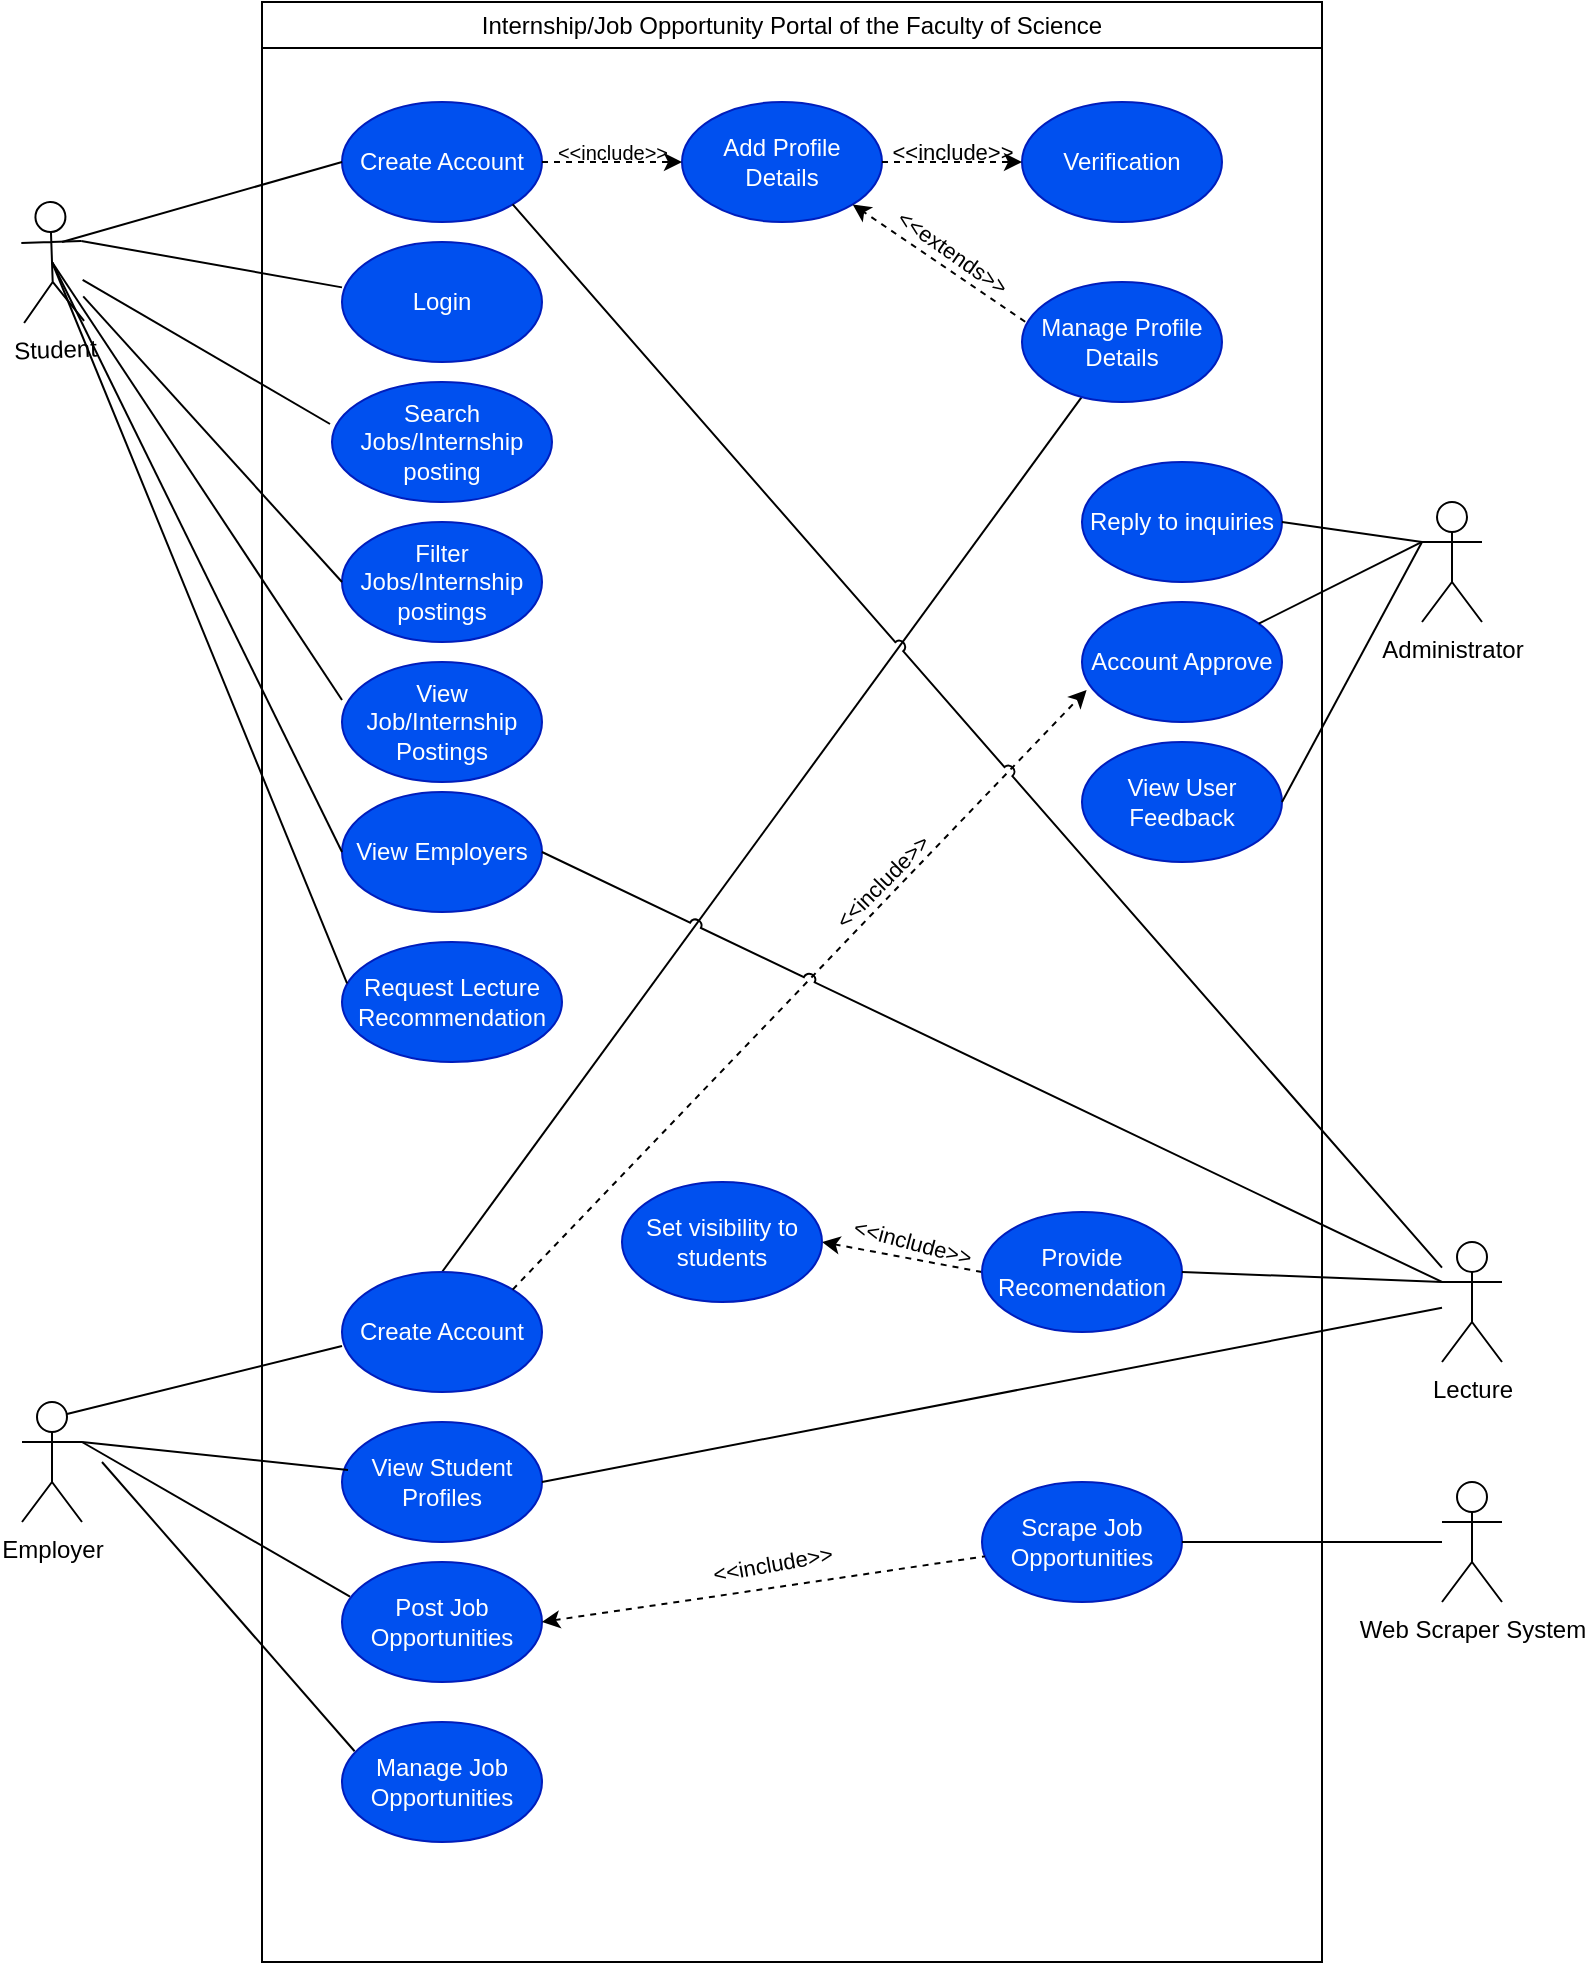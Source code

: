 <mxfile version="24.7.7">
  <diagram name="Page-1" id="mJqCjJkcsdnNDaewhTTc">
    <mxGraphModel dx="880" dy="426" grid="1" gridSize="10" guides="1" tooltips="1" connect="1" arrows="1" fold="1" page="1" pageScale="1" pageWidth="850" pageHeight="1100" math="0" shadow="0">
      <root>
        <mxCell id="0" />
        <mxCell id="1" parent="0" />
        <mxCell id="IS47KzOUH4WITXXJGDpX-1" value="Internship/Job Opportunity Portal of the Faculty of Science" style="swimlane;whiteSpace=wrap;html=1;fontStyle=0" vertex="1" parent="1">
          <mxGeometry x="210" y="200" width="530" height="980" as="geometry" />
        </mxCell>
        <mxCell id="IS47KzOUH4WITXXJGDpX-2" value="Create Account" style="ellipse;whiteSpace=wrap;html=1;fillColor=#0050ef;fontColor=#ffffff;strokeColor=#001DBC;" vertex="1" parent="IS47KzOUH4WITXXJGDpX-1">
          <mxGeometry x="40" y="50" width="100" height="60" as="geometry" />
        </mxCell>
        <mxCell id="IS47KzOUH4WITXXJGDpX-3" value="Search Jobs/Internship posting" style="ellipse;whiteSpace=wrap;html=1;fillColor=#0050ef;fontColor=#ffffff;strokeColor=#001DBC;" vertex="1" parent="IS47KzOUH4WITXXJGDpX-1">
          <mxGeometry x="35" y="190" width="110" height="60" as="geometry" />
        </mxCell>
        <mxCell id="IS47KzOUH4WITXXJGDpX-4" value="Add Profile Details" style="ellipse;whiteSpace=wrap;html=1;fillColor=#0050ef;fontColor=#ffffff;strokeColor=#001DBC;" vertex="1" parent="IS47KzOUH4WITXXJGDpX-1">
          <mxGeometry x="210" y="50" width="100" height="60" as="geometry" />
        </mxCell>
        <mxCell id="IS47KzOUH4WITXXJGDpX-5" value="Filter Jobs/Internship postings" style="ellipse;whiteSpace=wrap;html=1;fillColor=#0050ef;fontColor=#ffffff;strokeColor=#001DBC;" vertex="1" parent="IS47KzOUH4WITXXJGDpX-1">
          <mxGeometry x="40" y="260" width="100" height="60" as="geometry" />
        </mxCell>
        <mxCell id="IS47KzOUH4WITXXJGDpX-6" value="View Job/Internship Postings" style="ellipse;whiteSpace=wrap;html=1;fillColor=#0050ef;fontColor=#ffffff;strokeColor=#001DBC;" vertex="1" parent="IS47KzOUH4WITXXJGDpX-1">
          <mxGeometry x="40" y="330" width="100" height="60" as="geometry" />
        </mxCell>
        <mxCell id="IS47KzOUH4WITXXJGDpX-7" value="Request Lecture Recommendation" style="ellipse;whiteSpace=wrap;html=1;fillColor=#0050ef;fontColor=#ffffff;strokeColor=#001DBC;" vertex="1" parent="IS47KzOUH4WITXXJGDpX-1">
          <mxGeometry x="40" y="470" width="110" height="60" as="geometry" />
        </mxCell>
        <mxCell id="IS47KzOUH4WITXXJGDpX-8" value="" style="endArrow=classic;dashed=1;html=1;rounded=0;exitX=1;exitY=0.5;exitDx=0;exitDy=0;strokeColor=default;startArrow=none;startFill=0;endFill=1;" edge="1" parent="IS47KzOUH4WITXXJGDpX-1" source="IS47KzOUH4WITXXJGDpX-2">
          <mxGeometry width="50" height="50" relative="1" as="geometry">
            <mxPoint x="140" y="80" as="sourcePoint" />
            <mxPoint x="210" y="80" as="targetPoint" />
          </mxGeometry>
        </mxCell>
        <mxCell id="IS47KzOUH4WITXXJGDpX-9" value="&amp;lt;&amp;lt;include&amp;gt;&amp;gt;" style="text;html=1;align=center;verticalAlign=middle;resizable=0;points=[];autosize=1;strokeColor=none;fillColor=none;fontSize=10;" vertex="1" parent="IS47KzOUH4WITXXJGDpX-1">
          <mxGeometry x="135" y="60" width="80" height="30" as="geometry" />
        </mxCell>
        <mxCell id="IS47KzOUH4WITXXJGDpX-10" value="" style="endArrow=classic;dashed=1;html=1;rounded=0;exitX=0;exitY=0.5;exitDx=0;exitDy=0;entryX=1;entryY=0.5;entryDx=0;entryDy=0;startArrow=none;startFill=0;endFill=1;" edge="1" parent="IS47KzOUH4WITXXJGDpX-1" source="IS47KzOUH4WITXXJGDpX-27" target="IS47KzOUH4WITXXJGDpX-20">
          <mxGeometry width="50" height="50" relative="1" as="geometry">
            <mxPoint x="176" y="253" as="sourcePoint" />
            <mxPoint x="410" y="740" as="targetPoint" />
          </mxGeometry>
        </mxCell>
        <mxCell id="IS47KzOUH4WITXXJGDpX-11" value="&amp;lt;&amp;lt;include&amp;gt;&amp;gt;" style="text;html=1;align=center;verticalAlign=middle;resizable=0;points=[];autosize=1;strokeColor=none;fillColor=none;rotation=0;fontSize=11;" vertex="1" parent="IS47KzOUH4WITXXJGDpX-1">
          <mxGeometry x="305" y="60" width="80" height="30" as="geometry" />
        </mxCell>
        <mxCell id="IS47KzOUH4WITXXJGDpX-12" value="" style="endArrow=classic;dashed=1;html=1;rounded=0;entryX=1;entryY=1;entryDx=0;entryDy=0;exitX=0.016;exitY=0.331;exitDx=0;exitDy=0;exitPerimeter=0;startArrow=none;startFill=0;endFill=1;" edge="1" parent="IS47KzOUH4WITXXJGDpX-1" source="IS47KzOUH4WITXXJGDpX-24" target="IS47KzOUH4WITXXJGDpX-4">
          <mxGeometry width="50" height="50" relative="1" as="geometry">
            <mxPoint x="204" y="291.98" as="sourcePoint" />
            <mxPoint x="450" y="450" as="targetPoint" />
          </mxGeometry>
        </mxCell>
        <mxCell id="IS47KzOUH4WITXXJGDpX-13" value="&amp;lt;&amp;lt;include&amp;gt;&amp;gt;" style="text;html=1;align=center;verticalAlign=middle;resizable=0;points=[];autosize=1;strokeColor=none;fillColor=none;rotation=15;fontSize=11;" vertex="1" parent="IS47KzOUH4WITXXJGDpX-1">
          <mxGeometry x="285" y="605" width="80" height="30" as="geometry" />
        </mxCell>
        <mxCell id="IS47KzOUH4WITXXJGDpX-14" value="&amp;lt;&amp;lt;include&amp;gt;&amp;gt;" style="text;html=1;align=center;verticalAlign=middle;resizable=0;points=[];autosize=1;strokeColor=none;fillColor=none;rotation=-45;fontSize=11;" vertex="1" parent="IS47KzOUH4WITXXJGDpX-1">
          <mxGeometry x="270" y="425" width="80" height="30" as="geometry" />
        </mxCell>
        <mxCell id="IS47KzOUH4WITXXJGDpX-53" style="rounded=0;orthogonalLoop=1;jettySize=auto;html=1;exitX=0.5;exitY=0;exitDx=0;exitDy=0;endArrow=none;endFill=0;" edge="1" parent="IS47KzOUH4WITXXJGDpX-1" source="IS47KzOUH4WITXXJGDpX-15" target="IS47KzOUH4WITXXJGDpX-24">
          <mxGeometry relative="1" as="geometry" />
        </mxCell>
        <mxCell id="IS47KzOUH4WITXXJGDpX-15" value="Create Account" style="ellipse;whiteSpace=wrap;html=1;fillColor=#0050ef;fontColor=#ffffff;strokeColor=#001DBC;" vertex="1" parent="IS47KzOUH4WITXXJGDpX-1">
          <mxGeometry x="40" y="635" width="100" height="60" as="geometry" />
        </mxCell>
        <mxCell id="IS47KzOUH4WITXXJGDpX-16" value="View Student Profiles" style="ellipse;whiteSpace=wrap;html=1;fillColor=#0050ef;fontColor=#ffffff;strokeColor=#001DBC;" vertex="1" parent="IS47KzOUH4WITXXJGDpX-1">
          <mxGeometry x="40" y="710" width="100" height="60" as="geometry" />
        </mxCell>
        <mxCell id="IS47KzOUH4WITXXJGDpX-17" value="Post Job Opportunities" style="ellipse;whiteSpace=wrap;html=1;fillColor=#0050ef;fontColor=#ffffff;strokeColor=#001DBC;" vertex="1" parent="IS47KzOUH4WITXXJGDpX-1">
          <mxGeometry x="40" y="780" width="100" height="60" as="geometry" />
        </mxCell>
        <mxCell id="IS47KzOUH4WITXXJGDpX-19" value="" style="endArrow=classic;dashed=1;html=1;rounded=0;exitX=1;exitY=0;exitDx=0;exitDy=0;entryX=0.023;entryY=0.733;entryDx=0;entryDy=0;entryPerimeter=0;startArrow=none;startFill=0;jumpStyle=gap;endFill=1;" edge="1" parent="IS47KzOUH4WITXXJGDpX-1" source="IS47KzOUH4WITXXJGDpX-15" target="IS47KzOUH4WITXXJGDpX-29">
          <mxGeometry width="50" height="50" relative="1" as="geometry">
            <mxPoint x="166" y="193" as="sourcePoint" />
            <mxPoint x="213" y="308" as="targetPoint" />
          </mxGeometry>
        </mxCell>
        <mxCell id="IS47KzOUH4WITXXJGDpX-20" value="Set visibility to students" style="ellipse;whiteSpace=wrap;html=1;fillColor=#0050ef;fontColor=#ffffff;strokeColor=#001DBC;" vertex="1" parent="IS47KzOUH4WITXXJGDpX-1">
          <mxGeometry x="180" y="590" width="100" height="60" as="geometry" />
        </mxCell>
        <mxCell id="IS47KzOUH4WITXXJGDpX-21" value="Login" style="ellipse;whiteSpace=wrap;html=1;fillColor=#0050ef;fontColor=#ffffff;strokeColor=#001DBC;" vertex="1" parent="IS47KzOUH4WITXXJGDpX-1">
          <mxGeometry x="40" y="120" width="100" height="60" as="geometry" />
        </mxCell>
        <mxCell id="IS47KzOUH4WITXXJGDpX-22" value="Verification" style="ellipse;whiteSpace=wrap;html=1;fillColor=#0050ef;fontColor=#ffffff;strokeColor=#001DBC;" vertex="1" parent="IS47KzOUH4WITXXJGDpX-1">
          <mxGeometry x="380" y="50" width="100" height="60" as="geometry" />
        </mxCell>
        <mxCell id="IS47KzOUH4WITXXJGDpX-23" value="" style="endArrow=classic;dashed=1;html=1;rounded=0;exitX=1;exitY=0.5;exitDx=0;exitDy=0;entryX=0;entryY=0.5;entryDx=0;entryDy=0;startArrow=none;startFill=0;endFill=1;" edge="1" parent="IS47KzOUH4WITXXJGDpX-1" source="IS47KzOUH4WITXXJGDpX-4" target="IS47KzOUH4WITXXJGDpX-22">
          <mxGeometry width="50" height="50" relative="1" as="geometry">
            <mxPoint x="146" y="233" as="sourcePoint" />
            <mxPoint x="224.485" y="268.883" as="targetPoint" />
            <Array as="points">
              <mxPoint x="350" y="80" />
            </Array>
          </mxGeometry>
        </mxCell>
        <mxCell id="IS47KzOUH4WITXXJGDpX-24" value="Manage Profile Details" style="ellipse;whiteSpace=wrap;html=1;fillColor=#0050ef;fontColor=#ffffff;strokeColor=#001DBC;" vertex="1" parent="IS47KzOUH4WITXXJGDpX-1">
          <mxGeometry x="380" y="140" width="100" height="60" as="geometry" />
        </mxCell>
        <mxCell id="IS47KzOUH4WITXXJGDpX-25" value="&amp;lt;&amp;lt;extends&amp;gt;&amp;gt;" style="text;html=1;align=center;verticalAlign=middle;resizable=0;points=[];autosize=1;strokeColor=none;fillColor=none;rotation=35;fontSize=11;" vertex="1" parent="IS47KzOUH4WITXXJGDpX-1">
          <mxGeometry x="300" y="110" width="90" height="30" as="geometry" />
        </mxCell>
        <mxCell id="IS47KzOUH4WITXXJGDpX-27" value="Provide Recomendation" style="ellipse;whiteSpace=wrap;html=1;fillColor=#0050ef;fontColor=#ffffff;strokeColor=#001DBC;" vertex="1" parent="IS47KzOUH4WITXXJGDpX-1">
          <mxGeometry x="360" y="605" width="100" height="60" as="geometry" />
        </mxCell>
        <mxCell id="IS47KzOUH4WITXXJGDpX-28" value="Manage Job Opportunities" style="ellipse;whiteSpace=wrap;html=1;fillColor=#0050ef;fontColor=#ffffff;strokeColor=#001DBC;" vertex="1" parent="IS47KzOUH4WITXXJGDpX-1">
          <mxGeometry x="40" y="860" width="100" height="60" as="geometry" />
        </mxCell>
        <mxCell id="IS47KzOUH4WITXXJGDpX-29" value="Account Approve" style="ellipse;whiteSpace=wrap;html=1;fillColor=#0050ef;fontColor=#ffffff;strokeColor=#001DBC;" vertex="1" parent="IS47KzOUH4WITXXJGDpX-1">
          <mxGeometry x="410" y="300" width="100" height="60" as="geometry" />
        </mxCell>
        <mxCell id="IS47KzOUH4WITXXJGDpX-30" value="Scrape Job Opportunities" style="ellipse;whiteSpace=wrap;html=1;fillColor=#0050ef;fontColor=#ffffff;strokeColor=#001DBC;" vertex="1" parent="IS47KzOUH4WITXXJGDpX-1">
          <mxGeometry x="360" y="740" width="100" height="60" as="geometry" />
        </mxCell>
        <mxCell id="IS47KzOUH4WITXXJGDpX-51" value="View Employers" style="ellipse;whiteSpace=wrap;html=1;fillColor=#0050ef;fontColor=#ffffff;strokeColor=#001DBC;" vertex="1" parent="IS47KzOUH4WITXXJGDpX-1">
          <mxGeometry x="40" y="395" width="100" height="60" as="geometry" />
        </mxCell>
        <mxCell id="IS47KzOUH4WITXXJGDpX-55" value="View User Feedback" style="ellipse;whiteSpace=wrap;html=1;fillColor=#0050ef;fontColor=#ffffff;strokeColor=#001DBC;" vertex="1" parent="IS47KzOUH4WITXXJGDpX-1">
          <mxGeometry x="410" y="370" width="100" height="60" as="geometry" />
        </mxCell>
        <mxCell id="IS47KzOUH4WITXXJGDpX-61" value="" style="endArrow=none;dashed=1;html=1;rounded=0;exitX=1;exitY=0.5;exitDx=0;exitDy=0;startArrow=classic;startFill=1;jumpStyle=gap;endFill=0;" edge="1" parent="IS47KzOUH4WITXXJGDpX-1" source="IS47KzOUH4WITXXJGDpX-17" target="IS47KzOUH4WITXXJGDpX-30">
          <mxGeometry width="50" height="50" relative="1" as="geometry">
            <mxPoint x="135" y="654" as="sourcePoint" />
            <mxPoint x="422" y="374" as="targetPoint" />
          </mxGeometry>
        </mxCell>
        <mxCell id="IS47KzOUH4WITXXJGDpX-60" value="&amp;lt;&amp;lt;include&amp;gt;&amp;gt;" style="text;html=1;align=center;verticalAlign=middle;resizable=0;points=[];autosize=1;strokeColor=none;fillColor=none;rotation=-10;fontSize=11;" vertex="1" parent="IS47KzOUH4WITXXJGDpX-1">
          <mxGeometry x="215" y="766" width="80" height="30" as="geometry" />
        </mxCell>
        <mxCell id="IS47KzOUH4WITXXJGDpX-65" value="Reply to inquiries" style="ellipse;whiteSpace=wrap;html=1;fillColor=#0050ef;fontColor=#ffffff;strokeColor=#001DBC;" vertex="1" parent="IS47KzOUH4WITXXJGDpX-1">
          <mxGeometry x="410" y="230" width="100" height="60" as="geometry" />
        </mxCell>
        <mxCell id="IS47KzOUH4WITXXJGDpX-31" value="Student" style="shape=umlActor;verticalLabelPosition=bottom;verticalAlign=top;html=1;outlineConnect=0;rotation=-2;" vertex="1" parent="1">
          <mxGeometry x="90" y="300" width="30" height="60" as="geometry" />
        </mxCell>
        <mxCell id="IS47KzOUH4WITXXJGDpX-32" value="Employer" style="shape=umlActor;verticalLabelPosition=bottom;verticalAlign=top;html=1;outlineConnect=0;" vertex="1" parent="1">
          <mxGeometry x="90" y="900" width="30" height="60" as="geometry" />
        </mxCell>
        <mxCell id="IS47KzOUH4WITXXJGDpX-33" value="" style="endArrow=none;html=1;rounded=0;entryX=0;entryY=0.5;entryDx=0;entryDy=0;endFill=0;exitX=0.678;exitY=0.336;exitDx=0;exitDy=0;exitPerimeter=0;" edge="1" parent="1" source="IS47KzOUH4WITXXJGDpX-31" target="IS47KzOUH4WITXXJGDpX-2">
          <mxGeometry width="50" height="50" relative="1" as="geometry">
            <mxPoint x="400" y="280" as="sourcePoint" />
            <mxPoint x="420" y="240" as="targetPoint" />
            <Array as="points" />
          </mxGeometry>
        </mxCell>
        <mxCell id="IS47KzOUH4WITXXJGDpX-34" value="" style="endArrow=none;html=1;rounded=0;entryX=-0.009;entryY=0.35;entryDx=0;entryDy=0;entryPerimeter=0;endFill=0;" edge="1" parent="1" source="IS47KzOUH4WITXXJGDpX-31" target="IS47KzOUH4WITXXJGDpX-3">
          <mxGeometry width="50" height="50" relative="1" as="geometry">
            <mxPoint x="130" y="333" as="sourcePoint" />
            <mxPoint x="280" y="370" as="targetPoint" />
            <Array as="points" />
          </mxGeometry>
        </mxCell>
        <mxCell id="IS47KzOUH4WITXXJGDpX-35" value="" style="endArrow=none;html=1;rounded=0;entryX=0;entryY=0.5;entryDx=0;entryDy=0;endFill=0;" edge="1" parent="1" target="IS47KzOUH4WITXXJGDpX-5" source="IS47KzOUH4WITXXJGDpX-31">
          <mxGeometry width="50" height="50" relative="1" as="geometry">
            <mxPoint x="120" y="340" as="sourcePoint" />
            <mxPoint x="270" y="440" as="targetPoint" />
            <Array as="points" />
          </mxGeometry>
        </mxCell>
        <mxCell id="IS47KzOUH4WITXXJGDpX-36" value="" style="endArrow=none;html=1;rounded=0;entryX=0;entryY=0.317;entryDx=0;entryDy=0;entryPerimeter=0;endFill=0;exitX=0.5;exitY=0.5;exitDx=0;exitDy=0;exitPerimeter=0;" edge="1" parent="1" source="IS47KzOUH4WITXXJGDpX-31" target="IS47KzOUH4WITXXJGDpX-6">
          <mxGeometry width="50" height="50" relative="1" as="geometry">
            <mxPoint x="140" y="353" as="sourcePoint" />
            <mxPoint x="300" y="390" as="targetPoint" />
            <Array as="points" />
          </mxGeometry>
        </mxCell>
        <mxCell id="IS47KzOUH4WITXXJGDpX-37" value="" style="endArrow=none;html=1;rounded=0;exitX=0.5;exitY=0.5;exitDx=0;exitDy=0;exitPerimeter=0;endFill=0;entryX=0.023;entryY=0.344;entryDx=0;entryDy=0;entryPerimeter=0;" edge="1" parent="1" source="IS47KzOUH4WITXXJGDpX-31" target="IS47KzOUH4WITXXJGDpX-7">
          <mxGeometry width="50" height="50" relative="1" as="geometry">
            <mxPoint x="150" y="363" as="sourcePoint" />
            <mxPoint x="260" y="690" as="targetPoint" />
            <Array as="points" />
          </mxGeometry>
        </mxCell>
        <mxCell id="IS47KzOUH4WITXXJGDpX-38" value="" style="endArrow=none;html=1;rounded=0;entryX=0;entryY=0.617;entryDx=0;entryDy=0;entryPerimeter=0;endFill=0;startArrow=none;startFill=0;exitX=0.75;exitY=0.1;exitDx=0;exitDy=0;exitPerimeter=0;" edge="1" parent="1" source="IS47KzOUH4WITXXJGDpX-32" target="IS47KzOUH4WITXXJGDpX-15">
          <mxGeometry width="50" height="50" relative="1" as="geometry">
            <mxPoint x="110" y="740" as="sourcePoint" />
            <mxPoint x="289" y="649" as="targetPoint" />
            <Array as="points" />
          </mxGeometry>
        </mxCell>
        <mxCell id="IS47KzOUH4WITXXJGDpX-40" value="" style="endArrow=none;html=1;rounded=0;entryX=0.03;entryY=0.4;entryDx=0;entryDy=0;entryPerimeter=0;exitX=1;exitY=0.333;exitDx=0;exitDy=0;exitPerimeter=0;endFill=0;startArrow=none;startFill=0;" edge="1" parent="1" source="IS47KzOUH4WITXXJGDpX-32" target="IS47KzOUH4WITXXJGDpX-16">
          <mxGeometry width="50" height="50" relative="1" as="geometry">
            <mxPoint x="140" y="940" as="sourcePoint" />
            <mxPoint x="300" y="837" as="targetPoint" />
            <Array as="points" />
          </mxGeometry>
        </mxCell>
        <mxCell id="IS47KzOUH4WITXXJGDpX-41" value="" style="endArrow=none;html=1;rounded=0;entryX=0.04;entryY=0.288;entryDx=0;entryDy=0;entryPerimeter=0;endFill=0;startArrow=none;startFill=0;" edge="1" parent="1" target="IS47KzOUH4WITXXJGDpX-17">
          <mxGeometry width="50" height="50" relative="1" as="geometry">
            <mxPoint x="120" y="920" as="sourcePoint" />
            <mxPoint x="310" y="847" as="targetPoint" />
            <Array as="points" />
          </mxGeometry>
        </mxCell>
        <mxCell id="IS47KzOUH4WITXXJGDpX-42" value="Lecture" style="shape=umlActor;verticalLabelPosition=bottom;verticalAlign=top;html=1;outlineConnect=0;" vertex="1" parent="1">
          <mxGeometry x="800" y="820" width="30" height="60" as="geometry" />
        </mxCell>
        <mxCell id="IS47KzOUH4WITXXJGDpX-43" value="" style="endArrow=none;html=1;rounded=0;entryX=1;entryY=1;entryDx=0;entryDy=0;jumpStyle=arc;endFill=0;" edge="1" parent="1" source="IS47KzOUH4WITXXJGDpX-42" target="IS47KzOUH4WITXXJGDpX-2">
          <mxGeometry width="50" height="50" relative="1" as="geometry">
            <mxPoint x="130" y="930" as="sourcePoint" />
            <mxPoint x="690" y="620" as="targetPoint" />
            <Array as="points" />
          </mxGeometry>
        </mxCell>
        <mxCell id="IS47KzOUH4WITXXJGDpX-44" value="" style="endArrow=none;html=1;rounded=0;entryX=0;entryY=0.378;entryDx=0;entryDy=0;entryPerimeter=0;endFill=0;exitX=1;exitY=0.333;exitDx=0;exitDy=0;exitPerimeter=0;" edge="1" parent="1" target="IS47KzOUH4WITXXJGDpX-21" source="IS47KzOUH4WITXXJGDpX-31">
          <mxGeometry width="50" height="50" relative="1" as="geometry">
            <mxPoint x="130" y="336" as="sourcePoint" />
            <mxPoint x="276" y="301" as="targetPoint" />
            <Array as="points" />
          </mxGeometry>
        </mxCell>
        <mxCell id="IS47KzOUH4WITXXJGDpX-45" value="" style="endArrow=none;html=1;rounded=0;entryX=1;entryY=0.5;entryDx=0;entryDy=0;endFill=0;startArrow=none;startFill=0;" edge="1" parent="1" source="IS47KzOUH4WITXXJGDpX-42" target="IS47KzOUH4WITXXJGDpX-16">
          <mxGeometry width="50" height="50" relative="1" as="geometry">
            <mxPoint x="830" y="931" as="sourcePoint" />
            <mxPoint x="470" y="830" as="targetPoint" />
            <Array as="points" />
          </mxGeometry>
        </mxCell>
        <mxCell id="IS47KzOUH4WITXXJGDpX-46" value="" style="endArrow=none;html=1;rounded=0;entryX=0.063;entryY=0.244;entryDx=0;entryDy=0;entryPerimeter=0;endFill=0;startArrow=none;startFill=0;" edge="1" parent="1" target="IS47KzOUH4WITXXJGDpX-28">
          <mxGeometry width="50" height="50" relative="1" as="geometry">
            <mxPoint x="130" y="930" as="sourcePoint" />
            <mxPoint x="284" y="1000" as="targetPoint" />
            <Array as="points" />
          </mxGeometry>
        </mxCell>
        <mxCell id="IS47KzOUH4WITXXJGDpX-47" value="Administrator" style="shape=umlActor;verticalLabelPosition=bottom;verticalAlign=top;html=1;outlineConnect=0;" vertex="1" parent="1">
          <mxGeometry x="790" y="450" width="30" height="60" as="geometry" />
        </mxCell>
        <mxCell id="IS47KzOUH4WITXXJGDpX-49" value="" style="endArrow=none;html=1;rounded=0;entryX=1;entryY=0.5;entryDx=0;entryDy=0;endFill=0;startArrow=none;startFill=0;" edge="1" parent="1" source="IS47KzOUH4WITXXJGDpX-54" target="IS47KzOUH4WITXXJGDpX-30">
          <mxGeometry width="50" height="50" relative="1" as="geometry">
            <mxPoint x="770" y="1070" as="sourcePoint" />
            <mxPoint x="380" y="950" as="targetPoint" />
            <Array as="points" />
          </mxGeometry>
        </mxCell>
        <mxCell id="IS47KzOUH4WITXXJGDpX-50" value="" style="endArrow=none;html=1;rounded=0;endFill=0;exitX=0;exitY=0.333;exitDx=0;exitDy=0;exitPerimeter=0;" edge="1" parent="1" target="IS47KzOUH4WITXXJGDpX-29" source="IS47KzOUH4WITXXJGDpX-47">
          <mxGeometry width="50" height="50" relative="1" as="geometry">
            <mxPoint x="780" y="480" as="sourcePoint" />
            <mxPoint x="366" y="311" as="targetPoint" />
            <Array as="points" />
          </mxGeometry>
        </mxCell>
        <mxCell id="IS47KzOUH4WITXXJGDpX-26" value="" style="endArrow=none;html=1;rounded=0;entryX=1;entryY=0.5;entryDx=0;entryDy=0;exitX=0;exitY=0.333;exitDx=0;exitDy=0;exitPerimeter=0;endFill=0;startArrow=none;startFill=0;" edge="1" parent="1" target="IS47KzOUH4WITXXJGDpX-27" source="IS47KzOUH4WITXXJGDpX-42">
          <mxGeometry width="50" height="50" relative="1" as="geometry">
            <mxPoint x="770" y="840" as="sourcePoint" />
            <mxPoint x="835" y="1371" as="targetPoint" />
            <Array as="points" />
          </mxGeometry>
        </mxCell>
        <mxCell id="IS47KzOUH4WITXXJGDpX-52" style="rounded=0;orthogonalLoop=1;jettySize=auto;html=1;exitX=0;exitY=0.5;exitDx=0;exitDy=0;startArrow=none;startFill=0;endArrow=none;endFill=0;entryX=0.5;entryY=0.5;entryDx=0;entryDy=0;entryPerimeter=0;" edge="1" parent="1" source="IS47KzOUH4WITXXJGDpX-51" target="IS47KzOUH4WITXXJGDpX-31">
          <mxGeometry relative="1" as="geometry" />
        </mxCell>
        <mxCell id="IS47KzOUH4WITXXJGDpX-54" value="Web Scraper System" style="shape=umlActor;verticalLabelPosition=bottom;verticalAlign=top;html=1;outlineConnect=0;" vertex="1" parent="1">
          <mxGeometry x="800" y="940" width="30" height="60" as="geometry" />
        </mxCell>
        <mxCell id="IS47KzOUH4WITXXJGDpX-69" style="rounded=0;orthogonalLoop=1;jettySize=auto;html=1;exitX=1;exitY=0.5;exitDx=0;exitDy=0;endArrow=none;endFill=0;entryX=0;entryY=0.333;entryDx=0;entryDy=0;entryPerimeter=0;" edge="1" parent="1" source="IS47KzOUH4WITXXJGDpX-55" target="IS47KzOUH4WITXXJGDpX-47">
          <mxGeometry relative="1" as="geometry" />
        </mxCell>
        <mxCell id="IS47KzOUH4WITXXJGDpX-70" style="rounded=0;orthogonalLoop=1;jettySize=auto;html=1;exitX=1;exitY=0.5;exitDx=0;exitDy=0;entryX=0;entryY=0.333;entryDx=0;entryDy=0;entryPerimeter=0;endArrow=none;endFill=0;" edge="1" parent="1" source="IS47KzOUH4WITXXJGDpX-65" target="IS47KzOUH4WITXXJGDpX-47">
          <mxGeometry relative="1" as="geometry">
            <mxPoint x="770" y="490" as="targetPoint" />
          </mxGeometry>
        </mxCell>
        <mxCell id="IS47KzOUH4WITXXJGDpX-71" style="rounded=0;orthogonalLoop=1;jettySize=auto;html=1;exitX=1;exitY=0.5;exitDx=0;exitDy=0;entryX=0;entryY=0.333;entryDx=0;entryDy=0;entryPerimeter=0;endArrow=none;endFill=0;jumpStyle=arc;" edge="1" parent="1" source="IS47KzOUH4WITXXJGDpX-51" target="IS47KzOUH4WITXXJGDpX-42">
          <mxGeometry relative="1" as="geometry" />
        </mxCell>
      </root>
    </mxGraphModel>
  </diagram>
</mxfile>
